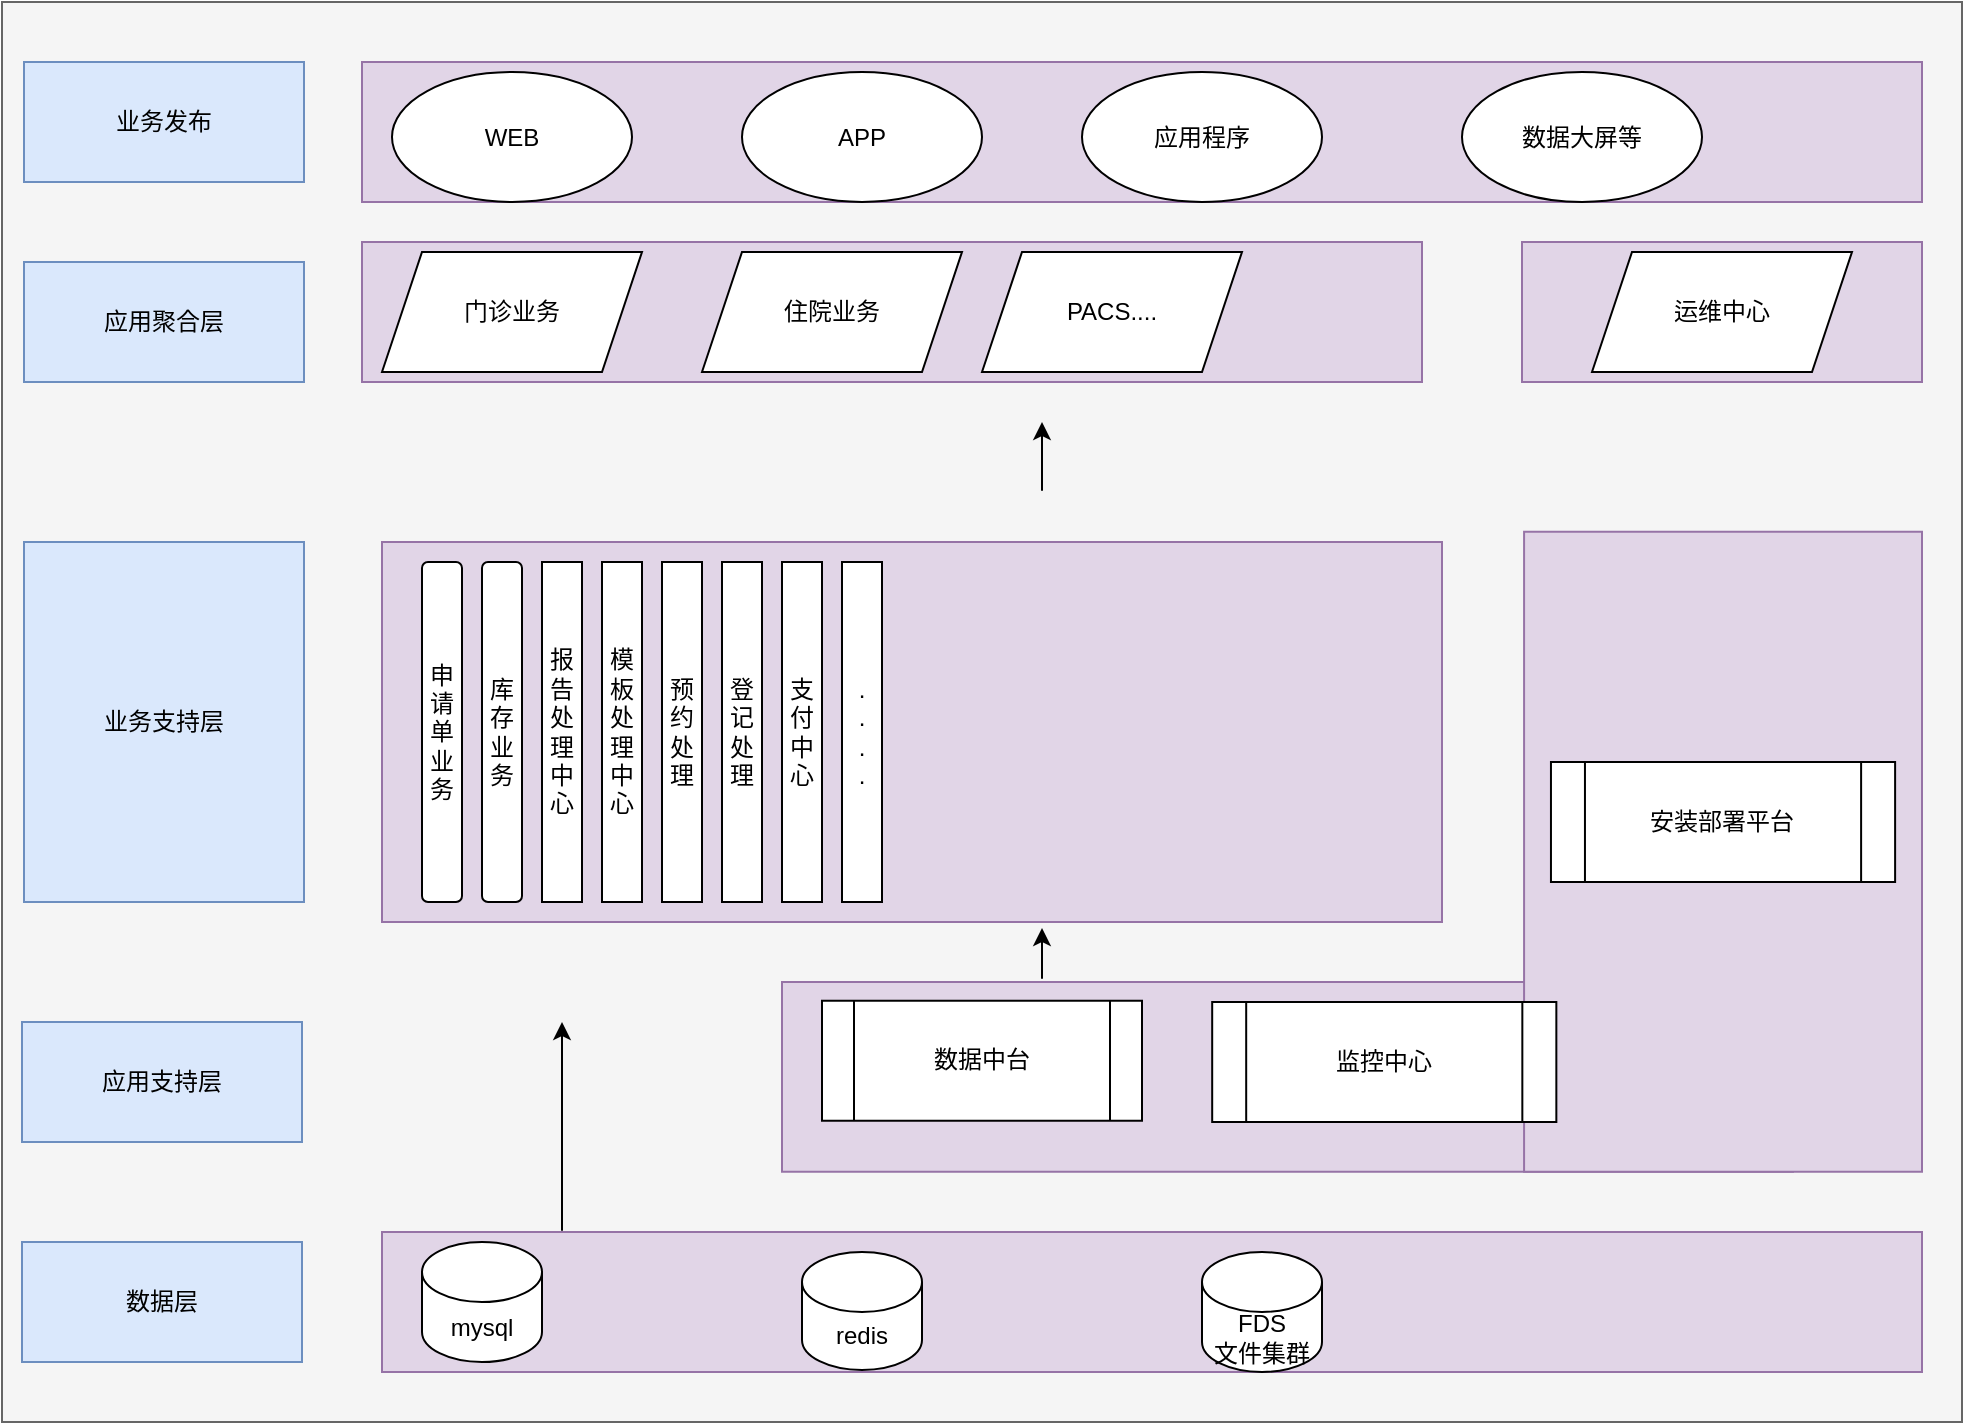 <mxfile version="20.3.7" type="github" pages="3">
  <diagram id="prtHgNgQTEPvFCAcTncT" name="整体架构">
    <mxGraphModel dx="1038" dy="540" grid="1" gridSize="10" guides="1" tooltips="1" connect="1" arrows="1" fold="1" page="1" pageScale="1" pageWidth="3300" pageHeight="4681" math="0" shadow="0">
      <root>
        <mxCell id="0" />
        <mxCell id="1" parent="0" />
        <mxCell id="RqhIoaq9FpMqD3qclTNa-52" value="" style="rounded=0;whiteSpace=wrap;html=1;fillColor=#f5f5f5;fontColor=#333333;strokeColor=#666666;" parent="1" vertex="1">
          <mxGeometry x="30" y="40" width="980" height="710" as="geometry" />
        </mxCell>
        <mxCell id="RqhIoaq9FpMqD3qclTNa-16" value="" style="group" parent="1" vertex="1" connectable="0">
          <mxGeometry x="420" y="394.87" width="570" height="230" as="geometry" />
        </mxCell>
        <mxCell id="RqhIoaq9FpMqD3qclTNa-12" value="" style="rounded=0;whiteSpace=wrap;html=1;fillColor=#e1d5e7;strokeColor=#9673a6;" parent="RqhIoaq9FpMqD3qclTNa-16" vertex="1">
          <mxGeometry y="135.13" width="505.472" height="94.87" as="geometry" />
        </mxCell>
        <mxCell id="RqhIoaq9FpMqD3qclTNa-15" value="" style="rounded=0;whiteSpace=wrap;html=1;fillColor=#e1d5e7;strokeColor=#9673a6;" parent="RqhIoaq9FpMqD3qclTNa-16" vertex="1">
          <mxGeometry x="371.04" y="-90" width="198.96" height="320" as="geometry" />
        </mxCell>
        <mxCell id="RqhIoaq9FpMqD3qclTNa-17" value="监控中心" style="shape=process;whiteSpace=wrap;html=1;backgroundOutline=1;" parent="RqhIoaq9FpMqD3qclTNa-16" vertex="1">
          <mxGeometry x="215.094" y="145.13" width="172.075" height="60" as="geometry" />
        </mxCell>
        <mxCell id="RqhIoaq9FpMqD3qclTNa-18" value="安装部署平台" style="shape=process;whiteSpace=wrap;html=1;backgroundOutline=1;" parent="RqhIoaq9FpMqD3qclTNa-16" vertex="1">
          <mxGeometry x="384.481" y="25.13" width="172.075" height="60" as="geometry" />
        </mxCell>
        <mxCell id="RqhIoaq9FpMqD3qclTNa-4" value="数据层" style="rounded=0;whiteSpace=wrap;html=1;fillColor=#dae8fc;strokeColor=#6c8ebf;" parent="1" vertex="1">
          <mxGeometry x="40" y="660" width="140" height="60" as="geometry" />
        </mxCell>
        <mxCell id="RqhIoaq9FpMqD3qclTNa-5" value="" style="rounded=0;whiteSpace=wrap;html=1;fillColor=#e1d5e7;strokeColor=#9673a6;" parent="1" vertex="1">
          <mxGeometry x="220" y="655" width="770" height="70" as="geometry" />
        </mxCell>
        <mxCell id="RqhIoaq9FpMqD3qclTNa-7" value="mysql" style="shape=cylinder3;whiteSpace=wrap;html=1;boundedLbl=1;backgroundOutline=1;size=15;" parent="1" vertex="1">
          <mxGeometry x="240" y="660" width="60" height="60" as="geometry" />
        </mxCell>
        <mxCell id="RqhIoaq9FpMqD3qclTNa-8" value="redis" style="shape=cylinder3;whiteSpace=wrap;html=1;boundedLbl=1;backgroundOutline=1;size=15;" parent="1" vertex="1">
          <mxGeometry x="430" y="665" width="60" height="59" as="geometry" />
        </mxCell>
        <mxCell id="RqhIoaq9FpMqD3qclTNa-10" value="FDS&lt;br&gt;文件集群" style="shape=cylinder3;whiteSpace=wrap;html=1;boundedLbl=1;backgroundOutline=1;size=15;" parent="1" vertex="1">
          <mxGeometry x="630" y="665" width="60" height="60" as="geometry" />
        </mxCell>
        <mxCell id="RqhIoaq9FpMqD3qclTNa-11" value="应用支持层" style="rounded=0;whiteSpace=wrap;html=1;fillColor=#dae8fc;strokeColor=#6c8ebf;" parent="1" vertex="1">
          <mxGeometry x="40" y="550" width="140" height="60" as="geometry" />
        </mxCell>
        <mxCell id="RqhIoaq9FpMqD3qclTNa-13" value="" style="rounded=0;whiteSpace=wrap;html=1;fillColor=#e1d5e7;strokeColor=#9673a6;" parent="1" vertex="1">
          <mxGeometry x="220" y="310" width="530" height="190" as="geometry" />
        </mxCell>
        <mxCell id="RqhIoaq9FpMqD3qclTNa-14" value="数据中台" style="shape=process;whiteSpace=wrap;html=1;backgroundOutline=1;" parent="1" vertex="1">
          <mxGeometry x="440" y="539.37" width="160" height="60" as="geometry" />
        </mxCell>
        <mxCell id="RqhIoaq9FpMqD3qclTNa-20" value="业务支持层" style="rounded=0;whiteSpace=wrap;html=1;fillColor=#dae8fc;strokeColor=#6c8ebf;" parent="1" vertex="1">
          <mxGeometry x="41" y="310" width="140" height="180" as="geometry" />
        </mxCell>
        <mxCell id="RqhIoaq9FpMqD3qclTNa-21" value="申请单业务" style="rounded=1;whiteSpace=wrap;html=1;" parent="1" vertex="1">
          <mxGeometry x="240" y="320" width="20" height="170" as="geometry" />
        </mxCell>
        <mxCell id="RqhIoaq9FpMqD3qclTNa-22" value="库存&lt;br&gt;业务" style="rounded=1;whiteSpace=wrap;html=1;" parent="1" vertex="1">
          <mxGeometry x="270" y="320" width="20" height="170" as="geometry" />
        </mxCell>
        <mxCell id="RqhIoaq9FpMqD3qclTNa-23" value="报告处理中心" style="rounded=1;whiteSpace=wrap;html=1;arcSize=0;" parent="1" vertex="1">
          <mxGeometry x="300" y="320" width="20" height="170" as="geometry" />
        </mxCell>
        <mxCell id="RqhIoaq9FpMqD3qclTNa-24" value="模板处理中心" style="rounded=1;whiteSpace=wrap;html=1;arcSize=0;" parent="1" vertex="1">
          <mxGeometry x="330" y="320" width="20" height="170" as="geometry" />
        </mxCell>
        <mxCell id="RqhIoaq9FpMqD3qclTNa-25" value="预约处理" style="rounded=1;whiteSpace=wrap;html=1;arcSize=0;" parent="1" vertex="1">
          <mxGeometry x="360" y="320" width="20" height="170" as="geometry" />
        </mxCell>
        <mxCell id="RqhIoaq9FpMqD3qclTNa-26" value="登记处理" style="rounded=1;whiteSpace=wrap;html=1;arcSize=0;" parent="1" vertex="1">
          <mxGeometry x="390" y="320" width="20" height="170" as="geometry" />
        </mxCell>
        <mxCell id="RqhIoaq9FpMqD3qclTNa-27" value="支付中心" style="rounded=1;whiteSpace=wrap;html=1;arcSize=0;" parent="1" vertex="1">
          <mxGeometry x="420" y="320" width="20" height="170" as="geometry" />
        </mxCell>
        <mxCell id="RqhIoaq9FpMqD3qclTNa-28" value=".&lt;br&gt;.&lt;br&gt;.&lt;br&gt;." style="rounded=1;whiteSpace=wrap;html=1;arcSize=0;" parent="1" vertex="1">
          <mxGeometry x="450" y="320" width="20" height="170" as="geometry" />
        </mxCell>
        <mxCell id="RqhIoaq9FpMqD3qclTNa-29" value="应用聚合层" style="rounded=0;whiteSpace=wrap;html=1;fillColor=#dae8fc;strokeColor=#6c8ebf;" parent="1" vertex="1">
          <mxGeometry x="41" y="170" width="140" height="60" as="geometry" />
        </mxCell>
        <mxCell id="RqhIoaq9FpMqD3qclTNa-30" value="业务发布" style="rounded=0;whiteSpace=wrap;html=1;fillColor=#dae8fc;strokeColor=#6c8ebf;" parent="1" vertex="1">
          <mxGeometry x="41" y="70" width="140" height="60" as="geometry" />
        </mxCell>
        <mxCell id="RqhIoaq9FpMqD3qclTNa-31" value="" style="rounded=0;whiteSpace=wrap;html=1;fillColor=#e1d5e7;strokeColor=#9673a6;" parent="1" vertex="1">
          <mxGeometry x="210" y="160" width="530" height="70" as="geometry" />
        </mxCell>
        <mxCell id="RqhIoaq9FpMqD3qclTNa-32" value="门诊业务" style="shape=parallelogram;perimeter=parallelogramPerimeter;whiteSpace=wrap;html=1;fixedSize=1;" parent="1" vertex="1">
          <mxGeometry x="220" y="165" width="130" height="60" as="geometry" />
        </mxCell>
        <mxCell id="RqhIoaq9FpMqD3qclTNa-33" value="住院业务" style="shape=parallelogram;perimeter=parallelogramPerimeter;whiteSpace=wrap;html=1;fixedSize=1;" parent="1" vertex="1">
          <mxGeometry x="380" y="165" width="130" height="60" as="geometry" />
        </mxCell>
        <mxCell id="RqhIoaq9FpMqD3qclTNa-34" value="PACS...." style="shape=parallelogram;perimeter=parallelogramPerimeter;whiteSpace=wrap;html=1;fixedSize=1;" parent="1" vertex="1">
          <mxGeometry x="520" y="165" width="130" height="60" as="geometry" />
        </mxCell>
        <mxCell id="RqhIoaq9FpMqD3qclTNa-35" value="" style="rounded=0;whiteSpace=wrap;html=1;fillColor=#e1d5e7;strokeColor=#9673a6;" parent="1" vertex="1">
          <mxGeometry x="790" y="160" width="200" height="70" as="geometry" />
        </mxCell>
        <mxCell id="RqhIoaq9FpMqD3qclTNa-36" value="运维中心" style="shape=parallelogram;perimeter=parallelogramPerimeter;whiteSpace=wrap;html=1;fixedSize=1;" parent="1" vertex="1">
          <mxGeometry x="825" y="165" width="130" height="60" as="geometry" />
        </mxCell>
        <mxCell id="RqhIoaq9FpMqD3qclTNa-37" value="" style="rounded=0;whiteSpace=wrap;html=1;fillColor=#e1d5e7;strokeColor=#9673a6;" parent="1" vertex="1">
          <mxGeometry x="210" y="70" width="780" height="70" as="geometry" />
        </mxCell>
        <mxCell id="RqhIoaq9FpMqD3qclTNa-39" value="WEB" style="ellipse;whiteSpace=wrap;html=1;" parent="1" vertex="1">
          <mxGeometry x="225" y="75" width="120" height="65" as="geometry" />
        </mxCell>
        <mxCell id="RqhIoaq9FpMqD3qclTNa-42" value="APP" style="ellipse;whiteSpace=wrap;html=1;" parent="1" vertex="1">
          <mxGeometry x="400" y="75" width="120" height="65" as="geometry" />
        </mxCell>
        <mxCell id="RqhIoaq9FpMqD3qclTNa-43" value="应用程序" style="ellipse;whiteSpace=wrap;html=1;" parent="1" vertex="1">
          <mxGeometry x="570" y="75" width="120" height="65" as="geometry" />
        </mxCell>
        <mxCell id="RqhIoaq9FpMqD3qclTNa-44" value="数据大屏等" style="ellipse;whiteSpace=wrap;html=1;" parent="1" vertex="1">
          <mxGeometry x="760" y="75" width="120" height="65" as="geometry" />
        </mxCell>
        <mxCell id="RqhIoaq9FpMqD3qclTNa-46" value="" style="endArrow=classic;html=1;rounded=0;" parent="1" edge="1">
          <mxGeometry width="50" height="50" relative="1" as="geometry">
            <mxPoint x="310" y="654.37" as="sourcePoint" />
            <mxPoint x="310" y="550" as="targetPoint" />
          </mxGeometry>
        </mxCell>
        <mxCell id="RqhIoaq9FpMqD3qclTNa-48" value="" style="endArrow=classic;html=1;rounded=0;" parent="1" edge="1">
          <mxGeometry width="50" height="50" relative="1" as="geometry">
            <mxPoint x="550" y="528.37" as="sourcePoint" />
            <mxPoint x="550" y="503" as="targetPoint" />
          </mxGeometry>
        </mxCell>
        <mxCell id="RqhIoaq9FpMqD3qclTNa-49" value="" style="endArrow=classic;html=1;rounded=0;" parent="1" edge="1">
          <mxGeometry width="50" height="50" relative="1" as="geometry">
            <mxPoint x="550" y="284.37" as="sourcePoint" />
            <mxPoint x="550" y="250" as="targetPoint" />
          </mxGeometry>
        </mxCell>
      </root>
    </mxGraphModel>
  </diagram>
  <diagram id="7IrmKADrmb2jmdS_wdvE" name="数据中台">
    <mxGraphModel dx="1038" dy="540" grid="1" gridSize="10" guides="1" tooltips="1" connect="1" arrows="1" fold="1" page="1" pageScale="1" pageWidth="3300" pageHeight="4681" math="0" shadow="0">
      <root>
        <mxCell id="0" />
        <mxCell id="1" parent="0" />
        <mxCell id="uKPkIcPvbZaqO3vtUMNg-5" value="" style="group" parent="1" vertex="1" connectable="0">
          <mxGeometry x="100" y="390" width="150" height="240" as="geometry" />
        </mxCell>
        <mxCell id="uKPkIcPvbZaqO3vtUMNg-1" value="" style="rounded=0;whiteSpace=wrap;html=1;fillColor=#dae8fc;strokeColor=#6c8ebf;" parent="uKPkIcPvbZaqO3vtUMNg-5" vertex="1">
          <mxGeometry width="150" height="240" as="geometry" />
        </mxCell>
        <mxCell id="uKPkIcPvbZaqO3vtUMNg-2" value="门诊模块" style="shape=parallelogram;perimeter=parallelogramPerimeter;whiteSpace=wrap;html=1;fixedSize=1;" parent="uKPkIcPvbZaqO3vtUMNg-5" vertex="1">
          <mxGeometry x="15" y="19.2" width="120" height="57.6" as="geometry" />
        </mxCell>
        <mxCell id="uKPkIcPvbZaqO3vtUMNg-3" value="MYSQL" style="shape=hexagon;perimeter=hexagonPerimeter2;whiteSpace=wrap;html=1;fixedSize=1;" parent="uKPkIcPvbZaqO3vtUMNg-5" vertex="1">
          <mxGeometry x="15" y="144" width="120" height="46.345" as="geometry" />
        </mxCell>
        <mxCell id="uKPkIcPvbZaqO3vtUMNg-4" value="" style="edgeStyle=orthogonalEdgeStyle;rounded=0;orthogonalLoop=1;jettySize=auto;html=1;" parent="uKPkIcPvbZaqO3vtUMNg-5" source="uKPkIcPvbZaqO3vtUMNg-2" target="uKPkIcPvbZaqO3vtUMNg-3" edge="1">
          <mxGeometry relative="1" as="geometry" />
        </mxCell>
        <mxCell id="uKPkIcPvbZaqO3vtUMNg-8" value="" style="group" parent="1" vertex="1" connectable="0">
          <mxGeometry x="280" y="390" width="150" height="240" as="geometry" />
        </mxCell>
        <mxCell id="uKPkIcPvbZaqO3vtUMNg-9" value="" style="rounded=0;whiteSpace=wrap;html=1;fillColor=#dae8fc;strokeColor=#6c8ebf;" parent="uKPkIcPvbZaqO3vtUMNg-8" vertex="1">
          <mxGeometry width="150" height="240" as="geometry" />
        </mxCell>
        <mxCell id="uKPkIcPvbZaqO3vtUMNg-10" value="PACS" style="shape=parallelogram;perimeter=parallelogramPerimeter;whiteSpace=wrap;html=1;fixedSize=1;" parent="uKPkIcPvbZaqO3vtUMNg-8" vertex="1">
          <mxGeometry x="15" y="19.2" width="120" height="57.6" as="geometry" />
        </mxCell>
        <mxCell id="uKPkIcPvbZaqO3vtUMNg-11" value="MYSQL" style="shape=hexagon;perimeter=hexagonPerimeter2;whiteSpace=wrap;html=1;fixedSize=1;" parent="uKPkIcPvbZaqO3vtUMNg-8" vertex="1">
          <mxGeometry x="15" y="144" width="120" height="46.345" as="geometry" />
        </mxCell>
        <mxCell id="uKPkIcPvbZaqO3vtUMNg-12" value="" style="edgeStyle=orthogonalEdgeStyle;rounded=0;orthogonalLoop=1;jettySize=auto;html=1;" parent="uKPkIcPvbZaqO3vtUMNg-8" source="uKPkIcPvbZaqO3vtUMNg-10" target="uKPkIcPvbZaqO3vtUMNg-11" edge="1">
          <mxGeometry relative="1" as="geometry" />
        </mxCell>
        <mxCell id="uKPkIcPvbZaqO3vtUMNg-13" value="" style="group" parent="1" vertex="1" connectable="0">
          <mxGeometry x="480" y="390" width="150" height="240" as="geometry" />
        </mxCell>
        <mxCell id="uKPkIcPvbZaqO3vtUMNg-14" value="" style="rounded=0;whiteSpace=wrap;html=1;fillColor=#dae8fc;strokeColor=#6c8ebf;" parent="uKPkIcPvbZaqO3vtUMNg-13" vertex="1">
          <mxGeometry width="150" height="240" as="geometry" />
        </mxCell>
        <mxCell id="uKPkIcPvbZaqO3vtUMNg-15" value="LIS" style="shape=parallelogram;perimeter=parallelogramPerimeter;whiteSpace=wrap;html=1;fixedSize=1;" parent="uKPkIcPvbZaqO3vtUMNg-13" vertex="1">
          <mxGeometry x="15" y="19.2" width="120" height="57.6" as="geometry" />
        </mxCell>
        <mxCell id="uKPkIcPvbZaqO3vtUMNg-16" value="MYSQL" style="shape=hexagon;perimeter=hexagonPerimeter2;whiteSpace=wrap;html=1;fixedSize=1;" parent="uKPkIcPvbZaqO3vtUMNg-13" vertex="1">
          <mxGeometry x="15" y="144" width="120" height="46.345" as="geometry" />
        </mxCell>
        <mxCell id="uKPkIcPvbZaqO3vtUMNg-17" value="" style="edgeStyle=orthogonalEdgeStyle;rounded=0;orthogonalLoop=1;jettySize=auto;html=1;" parent="uKPkIcPvbZaqO3vtUMNg-13" source="uKPkIcPvbZaqO3vtUMNg-15" target="uKPkIcPvbZaqO3vtUMNg-16" edge="1">
          <mxGeometry relative="1" as="geometry" />
        </mxCell>
        <mxCell id="uKPkIcPvbZaqO3vtUMNg-18" value="数据中台" style="shape=process;whiteSpace=wrap;html=1;backgroundOutline=1;" parent="1" vertex="1">
          <mxGeometry x="100" y="700" width="540" height="60" as="geometry" />
        </mxCell>
        <mxCell id="uKPkIcPvbZaqO3vtUMNg-19" value="" style="endArrow=classic;startArrow=classic;html=1;rounded=0;" parent="1" edge="1">
          <mxGeometry width="50" height="50" relative="1" as="geometry">
            <mxPoint x="174.5" y="640" as="sourcePoint" />
            <mxPoint x="174.5" y="690" as="targetPoint" />
          </mxGeometry>
        </mxCell>
        <mxCell id="uKPkIcPvbZaqO3vtUMNg-23" value="" style="endArrow=classic;startArrow=classic;html=1;rounded=0;" parent="1" edge="1">
          <mxGeometry width="50" height="50" relative="1" as="geometry">
            <mxPoint x="359" y="642" as="sourcePoint" />
            <mxPoint x="359" y="692" as="targetPoint" />
          </mxGeometry>
        </mxCell>
        <mxCell id="uKPkIcPvbZaqO3vtUMNg-24" value="" style="endArrow=classic;startArrow=classic;html=1;rounded=0;" parent="1" edge="1">
          <mxGeometry width="50" height="50" relative="1" as="geometry">
            <mxPoint x="560" y="640" as="sourcePoint" />
            <mxPoint x="560" y="690" as="targetPoint" />
          </mxGeometry>
        </mxCell>
        <mxCell id="uKPkIcPvbZaqO3vtUMNg-27" value="" style="edgeStyle=orthogonalEdgeStyle;rounded=0;orthogonalLoop=1;jettySize=auto;html=1;entryX=0;entryY=0.5;entryDx=0;entryDy=0;" parent="1" source="uKPkIcPvbZaqO3vtUMNg-25" target="uKPkIcPvbZaqO3vtUMNg-34" edge="1">
          <mxGeometry relative="1" as="geometry" />
        </mxCell>
        <mxCell id="uKPkIcPvbZaqO3vtUMNg-30" style="edgeStyle=orthogonalEdgeStyle;rounded=0;orthogonalLoop=1;jettySize=auto;html=1;entryX=0;entryY=0.5;entryDx=0;entryDy=0;" parent="1" source="uKPkIcPvbZaqO3vtUMNg-25" target="uKPkIcPvbZaqO3vtUMNg-29" edge="1">
          <mxGeometry relative="1" as="geometry" />
        </mxCell>
        <mxCell id="uKPkIcPvbZaqO3vtUMNg-25" value="数据中台作用" style="rounded=0;whiteSpace=wrap;html=1;" parent="1" vertex="1">
          <mxGeometry x="60" y="990" width="120" height="60" as="geometry" />
        </mxCell>
        <mxCell id="uKPkIcPvbZaqO3vtUMNg-26" value="提升数据质量" style="rounded=0;whiteSpace=wrap;html=1;fillColor=#e1d5e7;strokeColor=#9673a6;" parent="1" vertex="1">
          <mxGeometry x="260" y="955" width="120" height="53" as="geometry" />
        </mxCell>
        <mxCell id="uKPkIcPvbZaqO3vtUMNg-28" value="节约数据应用成本" style="rounded=0;whiteSpace=wrap;html=1;fillColor=#e1d5e7;strokeColor=#9673a6;" parent="1" vertex="1">
          <mxGeometry x="260" y="1035" width="120" height="53" as="geometry" />
        </mxCell>
        <mxCell id="uKPkIcPvbZaqO3vtUMNg-29" value="健全各部门协机制" style="rounded=0;whiteSpace=wrap;html=1;fillColor=#e1d5e7;strokeColor=#9673a6;" parent="1" vertex="1">
          <mxGeometry x="260" y="1115" width="120" height="53" as="geometry" />
        </mxCell>
        <mxCell id="uKPkIcPvbZaqO3vtUMNg-34" value="实现数据共享" style="rounded=0;whiteSpace=wrap;html=1;fillColor=#e1d5e7;strokeColor=#9673a6;" parent="1" vertex="1">
          <mxGeometry x="260" y="871" width="120" height="53" as="geometry" />
        </mxCell>
      </root>
    </mxGraphModel>
  </diagram>
  <diagram id="cECq1KdKxGkR6xhpbL31" name="第 3 页">
    <mxGraphModel dx="1038" dy="540" grid="1" gridSize="10" guides="1" tooltips="1" connect="1" arrows="1" fold="1" page="1" pageScale="1" pageWidth="3300" pageHeight="4681" math="0" shadow="0">
      <root>
        <mxCell id="0" />
        <mxCell id="1" parent="0" />
        <mxCell id="WmwowVRKGO5RZ-BiO5Br-3" value="" style="edgeStyle=orthogonalEdgeStyle;rounded=0;orthogonalLoop=1;jettySize=auto;html=1;entryX=0;entryY=0.5;entryDx=0;entryDy=0;" parent="1" source="WmwowVRKGO5RZ-BiO5Br-1" target="WmwowVRKGO5RZ-BiO5Br-2" edge="1">
          <mxGeometry relative="1" as="geometry" />
        </mxCell>
        <mxCell id="skKxPOEKgKFlDp9Mo1lO-6" style="edgeStyle=orthogonalEdgeStyle;rounded=0;orthogonalLoop=1;jettySize=auto;html=1;entryX=0;entryY=0.5;entryDx=0;entryDy=0;" edge="1" parent="1" source="WmwowVRKGO5RZ-BiO5Br-1" target="skKxPOEKgKFlDp9Mo1lO-5">
          <mxGeometry relative="1" as="geometry" />
        </mxCell>
        <mxCell id="WmwowVRKGO5RZ-BiO5Br-1" value="监控中心" style="rounded=0;whiteSpace=wrap;html=1;" parent="1" vertex="1">
          <mxGeometry x="130" y="340" width="120" height="60" as="geometry" />
        </mxCell>
        <mxCell id="skKxPOEKgKFlDp9Mo1lO-2" value="" style="edgeStyle=orthogonalEdgeStyle;rounded=0;orthogonalLoop=1;jettySize=auto;html=1;" edge="1" parent="1" source="WmwowVRKGO5RZ-BiO5Br-2" target="skKxPOEKgKFlDp9Mo1lO-1">
          <mxGeometry relative="1" as="geometry" />
        </mxCell>
        <mxCell id="WmwowVRKGO5RZ-BiO5Br-2" value="性能监控" style="whiteSpace=wrap;html=1;rounded=0;fillColor=#f8cecc;strokeColor=#b85450;" parent="1" vertex="1">
          <mxGeometry x="340" y="220" width="120" height="60" as="geometry" />
        </mxCell>
        <mxCell id="skKxPOEKgKFlDp9Mo1lO-4" value="" style="edgeStyle=orthogonalEdgeStyle;rounded=0;orthogonalLoop=1;jettySize=auto;html=1;" edge="1" parent="1" source="WmwowVRKGO5RZ-BiO5Br-5" target="skKxPOEKgKFlDp9Mo1lO-3">
          <mxGeometry relative="1" as="geometry" />
        </mxCell>
        <mxCell id="WmwowVRKGO5RZ-BiO5Br-5" value="业务监控" style="whiteSpace=wrap;html=1;rounded=0;fillColor=#f8cecc;strokeColor=#b85450;" parent="1" vertex="1">
          <mxGeometry x="340" y="310" width="120" height="60" as="geometry" />
        </mxCell>
        <mxCell id="skKxPOEKgKFlDp9Mo1lO-1" value="CPU&lt;br&gt;内存&lt;br&gt;存储&lt;br&gt;网络" style="shape=hexagon;perimeter=hexagonPerimeter2;whiteSpace=wrap;html=1;fixedSize=1;rounded=0;fillColor=#d5e8d4;strokeColor=#82b366;" vertex="1" parent="1">
          <mxGeometry x="540" y="210" width="120" height="80" as="geometry" />
        </mxCell>
        <mxCell id="skKxPOEKgKFlDp9Mo1lO-3" value="JVM(运行时监控)&lt;br&gt;对外服务端口监控&lt;br&gt;日志监控（日志分析）" style="shape=hexagon;perimeter=hexagonPerimeter2;whiteSpace=wrap;html=1;fixedSize=1;rounded=0;fillColor=#d5e8d4;strokeColor=#82b366;" vertex="1" parent="1">
          <mxGeometry x="540" y="300" width="120" height="80" as="geometry" />
        </mxCell>
        <mxCell id="skKxPOEKgKFlDp9Mo1lO-5" value="报警功能" style="whiteSpace=wrap;html=1;rounded=0;fillColor=#f8cecc;strokeColor=#b85450;" vertex="1" parent="1">
          <mxGeometry x="340" y="480" width="120" height="60" as="geometry" />
        </mxCell>
        <mxCell id="skKxPOEKgKFlDp9Mo1lO-9" value="" style="edgeStyle=orthogonalEdgeStyle;rounded=0;orthogonalLoop=1;jettySize=auto;html=1;entryX=0;entryY=0.5;entryDx=0;entryDy=0;" edge="1" parent="1" source="skKxPOEKgKFlDp9Mo1lO-7" target="skKxPOEKgKFlDp9Mo1lO-10">
          <mxGeometry relative="1" as="geometry">
            <mxPoint x="540" y="420" as="targetPoint" />
          </mxGeometry>
        </mxCell>
        <mxCell id="skKxPOEKgKFlDp9Mo1lO-7" value="业务恢复" style="whiteSpace=wrap;html=1;rounded=0;fillColor=#f8cecc;strokeColor=#b85450;" vertex="1" parent="1">
          <mxGeometry x="340" y="399" width="120" height="59" as="geometry" />
        </mxCell>
        <mxCell id="skKxPOEKgKFlDp9Mo1lO-10" value="自动恢复&lt;br&gt;手动恢复" style="shape=hexagon;perimeter=hexagonPerimeter2;whiteSpace=wrap;html=1;fixedSize=1;rounded=0;fillColor=#d5e8d4;strokeColor=#82b366;" vertex="1" parent="1">
          <mxGeometry x="540" y="389" width="120" height="79" as="geometry" />
        </mxCell>
      </root>
    </mxGraphModel>
  </diagram>
</mxfile>
